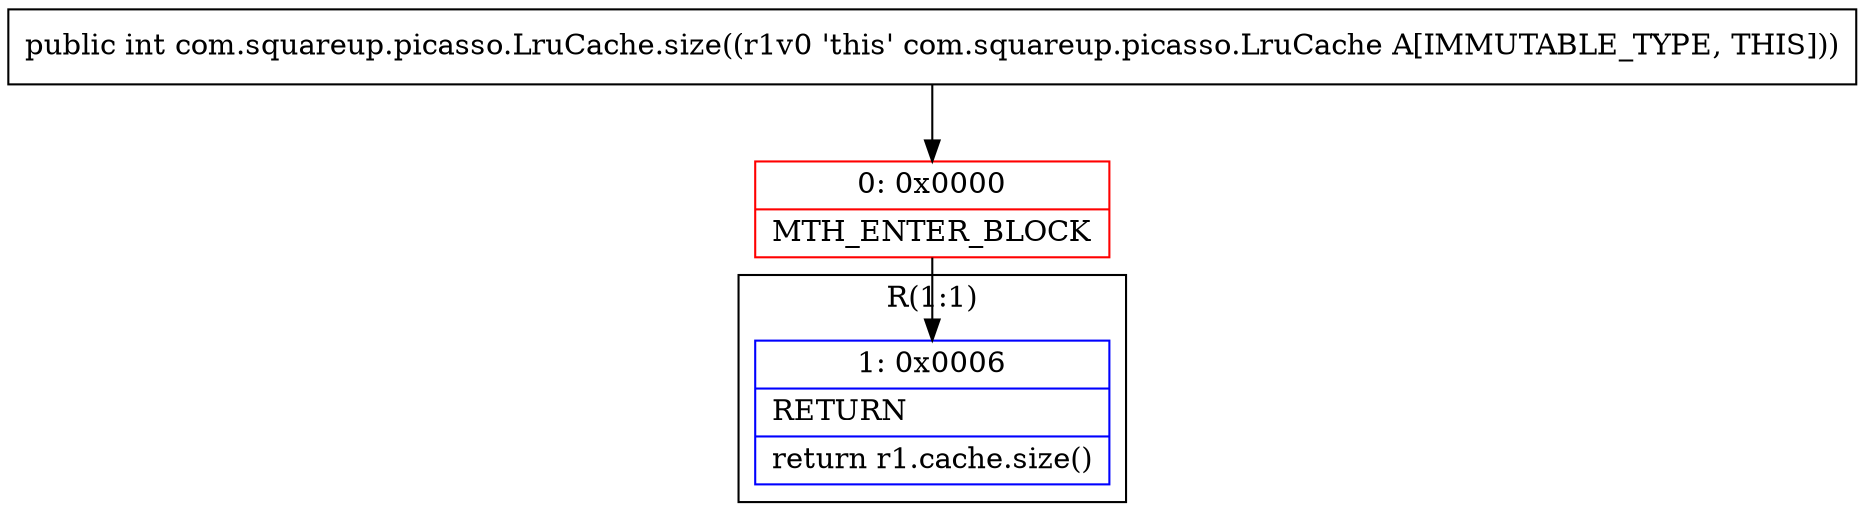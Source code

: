 digraph "CFG forcom.squareup.picasso.LruCache.size()I" {
subgraph cluster_Region_856094185 {
label = "R(1:1)";
node [shape=record,color=blue];
Node_1 [shape=record,label="{1\:\ 0x0006|RETURN\l|return r1.cache.size()\l}"];
}
Node_0 [shape=record,color=red,label="{0\:\ 0x0000|MTH_ENTER_BLOCK\l}"];
MethodNode[shape=record,label="{public int com.squareup.picasso.LruCache.size((r1v0 'this' com.squareup.picasso.LruCache A[IMMUTABLE_TYPE, THIS])) }"];
MethodNode -> Node_0;
Node_0 -> Node_1;
}

